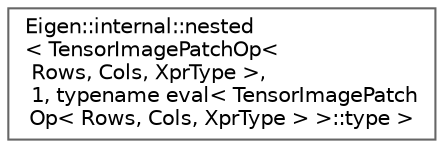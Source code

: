 digraph "类继承关系图"
{
 // LATEX_PDF_SIZE
  bgcolor="transparent";
  edge [fontname=Helvetica,fontsize=10,labelfontname=Helvetica,labelfontsize=10];
  node [fontname=Helvetica,fontsize=10,shape=box,height=0.2,width=0.4];
  rankdir="LR";
  Node0 [id="Node000000",label="Eigen::internal::nested\l\< TensorImagePatchOp\<\l Rows, Cols, XprType \>,\l 1, typename eval\< TensorImagePatch\lOp\< Rows, Cols, XprType \> \>::type \>",height=0.2,width=0.4,color="grey40", fillcolor="white", style="filled",URL="$struct_eigen_1_1internal_1_1nested_3_01_tensor_image_patch_op_3_01_rows_00_01_cols_00_01_xpr_typbdbaf7e5a7b5b77870e0e3f45395b2a8.html",tooltip=" "];
}
